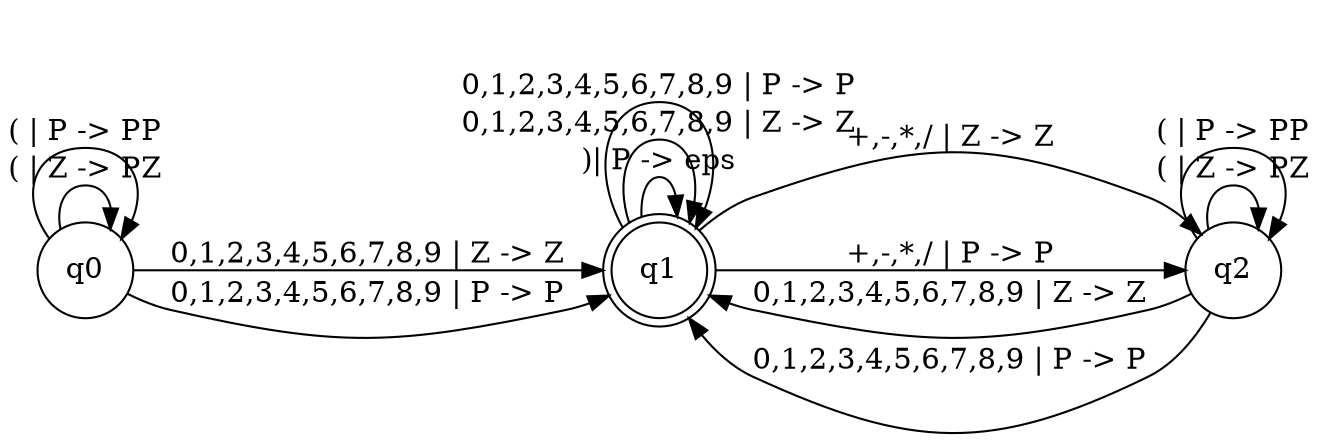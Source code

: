 digraph G {
    
    rankdir=LR;
    node [shape = circle];

    q1 [label="q1",shape=doublecircle];
    
    q0->q0 [label="( | Z -> PZ"];
    q0->q0 [label="( | P -> PP"];
    
    q0->q1 [label="0,1,2,3,4,5,6,7,8,9 | Z -> Z"];
    q0->q1 [label="0,1,2,3,4,5,6,7,8,9 | P -> P"];


    q1->q2 [label="+,-,*,/ | Z -> Z"];
    q1->q2 [label="+,-,*,/ | P -> P"];
    
    q2->q1 [label="0,1,2,3,4,5,6,7,8,9 | Z -> Z"];
    q2->q1 [label="0,1,2,3,4,5,6,7,8,9 | P -> P"];

    q1->q1 [label=")| P -> eps"];

    q1->q1 [label="0,1,2,3,4,5,6,7,8,9 | Z -> Z"];
    q1->q1 [label="0,1,2,3,4,5,6,7,8,9 | P -> P"];

    q2->q2 [label="( | Z -> PZ"];
    q2->q2 [label="( | P -> PP"];

}